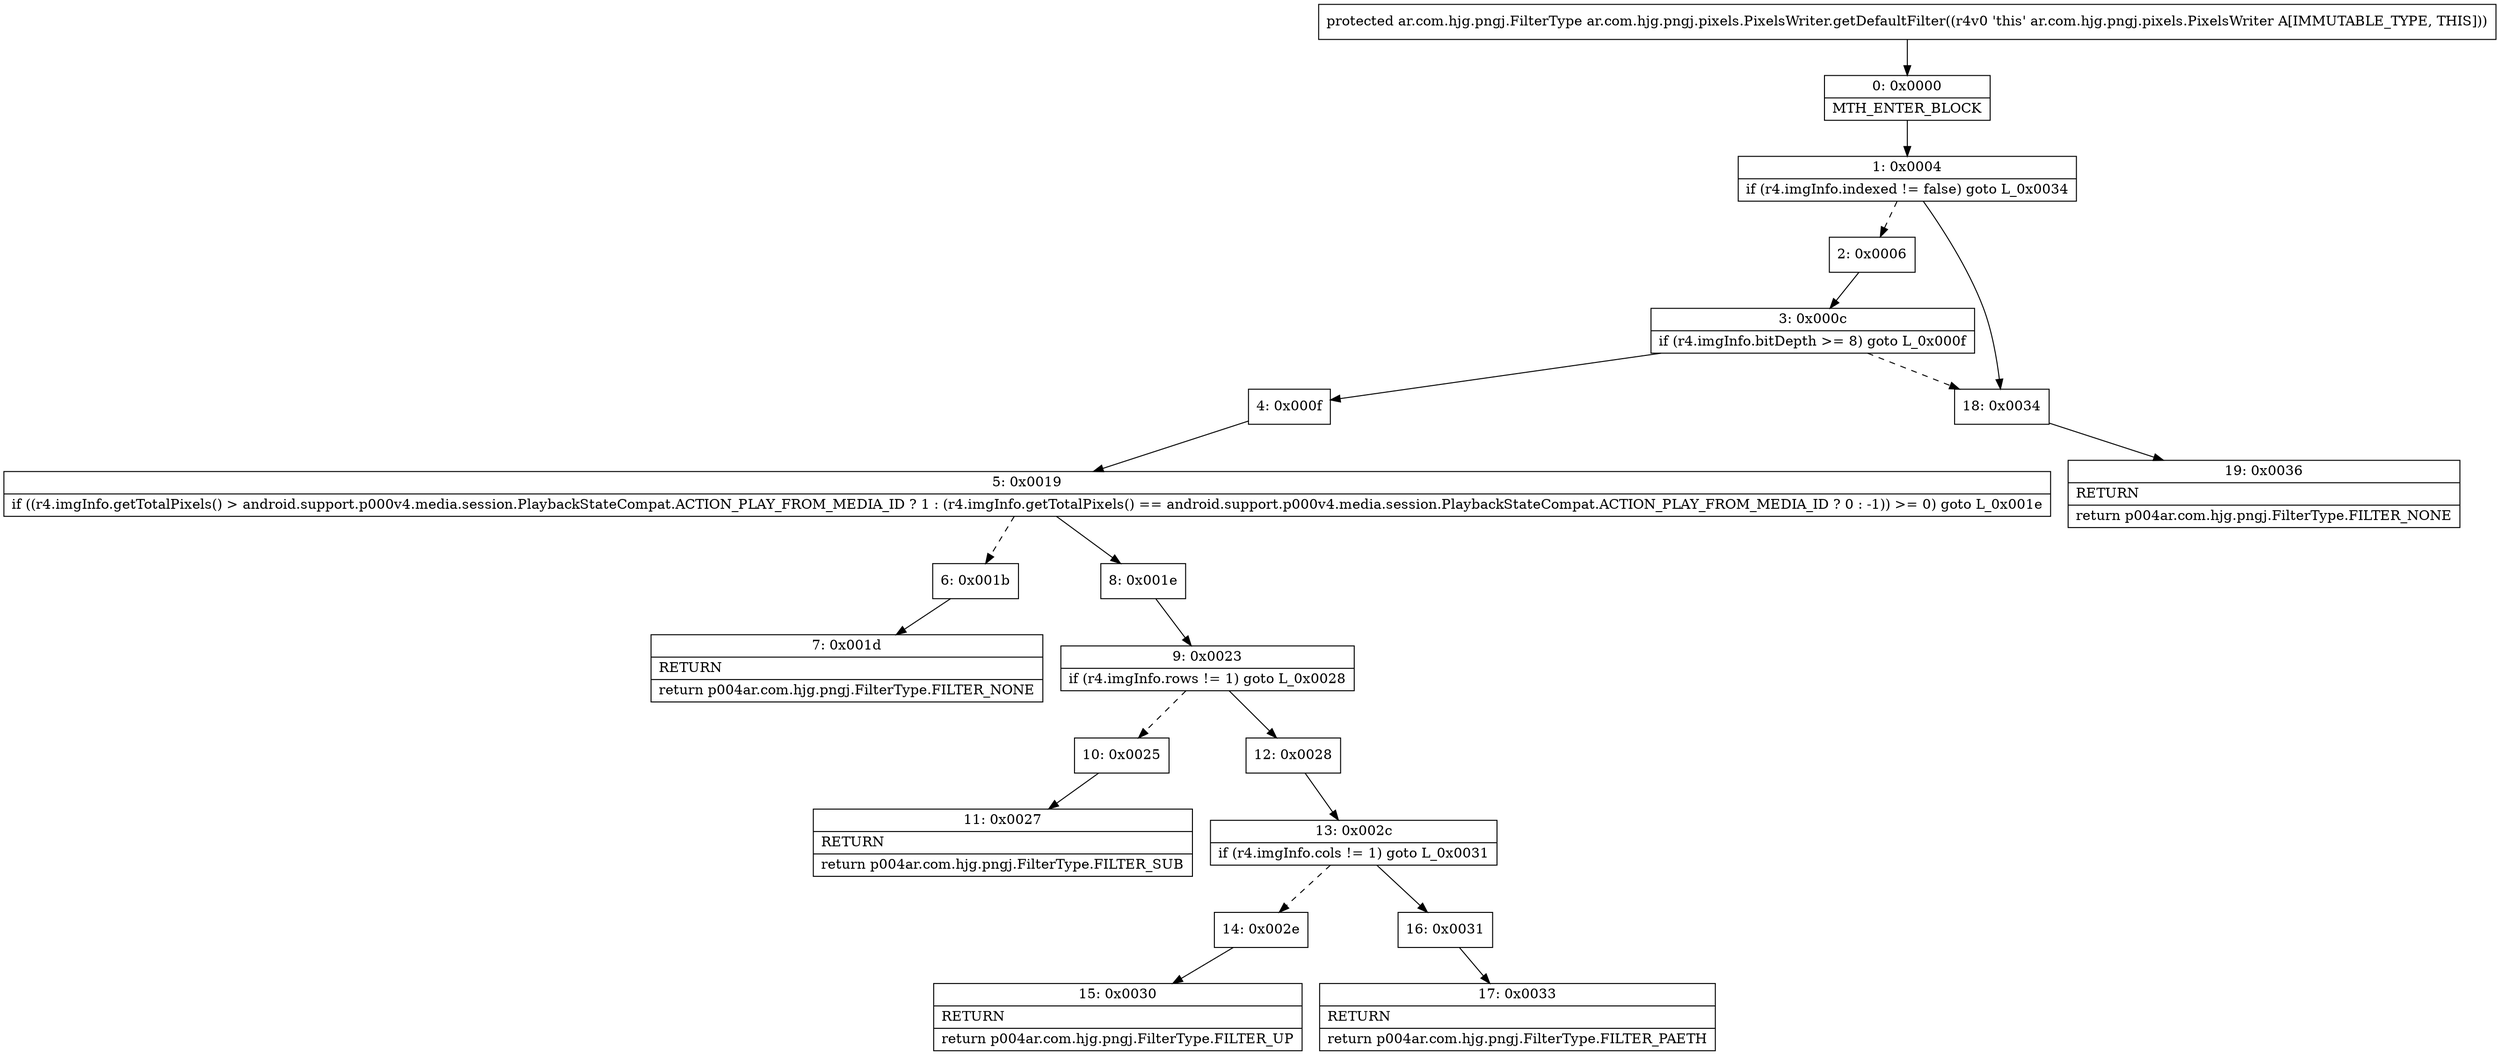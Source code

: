 digraph "CFG forar.com.hjg.pngj.pixels.PixelsWriter.getDefaultFilter()Lar\/com\/hjg\/pngj\/FilterType;" {
Node_0 [shape=record,label="{0\:\ 0x0000|MTH_ENTER_BLOCK\l}"];
Node_1 [shape=record,label="{1\:\ 0x0004|if (r4.imgInfo.indexed != false) goto L_0x0034\l}"];
Node_2 [shape=record,label="{2\:\ 0x0006}"];
Node_3 [shape=record,label="{3\:\ 0x000c|if (r4.imgInfo.bitDepth \>= 8) goto L_0x000f\l}"];
Node_4 [shape=record,label="{4\:\ 0x000f}"];
Node_5 [shape=record,label="{5\:\ 0x0019|if ((r4.imgInfo.getTotalPixels() \> android.support.p000v4.media.session.PlaybackStateCompat.ACTION_PLAY_FROM_MEDIA_ID ? 1 : (r4.imgInfo.getTotalPixels() == android.support.p000v4.media.session.PlaybackStateCompat.ACTION_PLAY_FROM_MEDIA_ID ? 0 : \-1)) \>= 0) goto L_0x001e\l}"];
Node_6 [shape=record,label="{6\:\ 0x001b}"];
Node_7 [shape=record,label="{7\:\ 0x001d|RETURN\l|return p004ar.com.hjg.pngj.FilterType.FILTER_NONE\l}"];
Node_8 [shape=record,label="{8\:\ 0x001e}"];
Node_9 [shape=record,label="{9\:\ 0x0023|if (r4.imgInfo.rows != 1) goto L_0x0028\l}"];
Node_10 [shape=record,label="{10\:\ 0x0025}"];
Node_11 [shape=record,label="{11\:\ 0x0027|RETURN\l|return p004ar.com.hjg.pngj.FilterType.FILTER_SUB\l}"];
Node_12 [shape=record,label="{12\:\ 0x0028}"];
Node_13 [shape=record,label="{13\:\ 0x002c|if (r4.imgInfo.cols != 1) goto L_0x0031\l}"];
Node_14 [shape=record,label="{14\:\ 0x002e}"];
Node_15 [shape=record,label="{15\:\ 0x0030|RETURN\l|return p004ar.com.hjg.pngj.FilterType.FILTER_UP\l}"];
Node_16 [shape=record,label="{16\:\ 0x0031}"];
Node_17 [shape=record,label="{17\:\ 0x0033|RETURN\l|return p004ar.com.hjg.pngj.FilterType.FILTER_PAETH\l}"];
Node_18 [shape=record,label="{18\:\ 0x0034}"];
Node_19 [shape=record,label="{19\:\ 0x0036|RETURN\l|return p004ar.com.hjg.pngj.FilterType.FILTER_NONE\l}"];
MethodNode[shape=record,label="{protected ar.com.hjg.pngj.FilterType ar.com.hjg.pngj.pixels.PixelsWriter.getDefaultFilter((r4v0 'this' ar.com.hjg.pngj.pixels.PixelsWriter A[IMMUTABLE_TYPE, THIS])) }"];
MethodNode -> Node_0;
Node_0 -> Node_1;
Node_1 -> Node_2[style=dashed];
Node_1 -> Node_18;
Node_2 -> Node_3;
Node_3 -> Node_4;
Node_3 -> Node_18[style=dashed];
Node_4 -> Node_5;
Node_5 -> Node_6[style=dashed];
Node_5 -> Node_8;
Node_6 -> Node_7;
Node_8 -> Node_9;
Node_9 -> Node_10[style=dashed];
Node_9 -> Node_12;
Node_10 -> Node_11;
Node_12 -> Node_13;
Node_13 -> Node_14[style=dashed];
Node_13 -> Node_16;
Node_14 -> Node_15;
Node_16 -> Node_17;
Node_18 -> Node_19;
}

